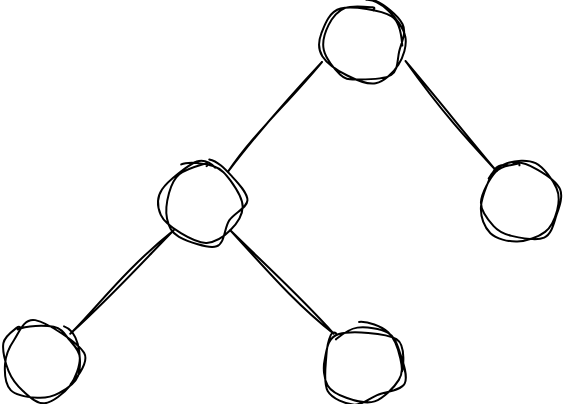 <mxfile version="24.7.5">
  <diagram name="第 1 页" id="fVqf1niUt77p_95F-bKE">
    <mxGraphModel dx="1430" dy="825" grid="1" gridSize="10" guides="1" tooltips="1" connect="1" arrows="1" fold="1" page="1" pageScale="1" pageWidth="827" pageHeight="1169" background="none" math="0" shadow="0">
      <root>
        <mxCell id="0" />
        <mxCell id="1" parent="0" />
        <mxCell id="IHJTsGdUCyMSIzHEUSwn-1" value="" style="ellipse;whiteSpace=wrap;html=1;aspect=fixed;sketch=1;curveFitting=1;jiggle=2;shadow=0;fillColor=none;" vertex="1" parent="1">
          <mxGeometry x="360" y="80" width="40" height="40" as="geometry" />
        </mxCell>
        <mxCell id="IHJTsGdUCyMSIzHEUSwn-2" value="" style="ellipse;whiteSpace=wrap;html=1;aspect=fixed;sketch=1;curveFitting=1;jiggle=2;shadow=0;fillColor=none;" vertex="1" parent="1">
          <mxGeometry x="280" y="160" width="40" height="40" as="geometry" />
        </mxCell>
        <mxCell id="IHJTsGdUCyMSIzHEUSwn-3" value="" style="ellipse;whiteSpace=wrap;html=1;aspect=fixed;sketch=1;curveFitting=1;jiggle=2;shadow=0;fillColor=none;" vertex="1" parent="1">
          <mxGeometry x="440" y="160" width="40" height="40" as="geometry" />
        </mxCell>
        <mxCell id="IHJTsGdUCyMSIzHEUSwn-4" value="" style="ellipse;whiteSpace=wrap;html=1;aspect=fixed;sketch=1;curveFitting=1;jiggle=2;shadow=0;fillColor=none;" vertex="1" parent="1">
          <mxGeometry x="200" y="240" width="40" height="40" as="geometry" />
        </mxCell>
        <mxCell id="IHJTsGdUCyMSIzHEUSwn-5" value="" style="ellipse;whiteSpace=wrap;html=1;aspect=fixed;sketch=1;curveFitting=1;jiggle=2;shadow=0;fillColor=none;" vertex="1" parent="1">
          <mxGeometry x="360" y="240" width="40" height="40" as="geometry" />
        </mxCell>
        <mxCell id="IHJTsGdUCyMSIzHEUSwn-6" value="" style="endArrow=none;html=1;rounded=0;entryX=0;entryY=0.75;entryDx=0;entryDy=0;entryPerimeter=0;sketch=1;curveFitting=1;jiggle=2;" edge="1" parent="1" source="IHJTsGdUCyMSIzHEUSwn-2" target="IHJTsGdUCyMSIzHEUSwn-1">
          <mxGeometry width="50" height="50" relative="1" as="geometry">
            <mxPoint x="320" y="400" as="sourcePoint" />
            <mxPoint x="370" y="350" as="targetPoint" />
          </mxGeometry>
        </mxCell>
        <mxCell id="IHJTsGdUCyMSIzHEUSwn-7" value="" style="endArrow=none;html=1;rounded=0;entryX=0;entryY=1;entryDx=0;entryDy=0;exitX=1;exitY=0;exitDx=0;exitDy=0;sketch=1;curveFitting=1;jiggle=2;" edge="1" parent="1" source="IHJTsGdUCyMSIzHEUSwn-4" target="IHJTsGdUCyMSIzHEUSwn-2">
          <mxGeometry width="50" height="50" relative="1" as="geometry">
            <mxPoint x="320" y="400" as="sourcePoint" />
            <mxPoint x="370" y="350" as="targetPoint" />
          </mxGeometry>
        </mxCell>
        <mxCell id="IHJTsGdUCyMSIzHEUSwn-8" value="" style="endArrow=none;html=1;rounded=0;entryX=1.043;entryY=0.737;entryDx=0;entryDy=0;sketch=1;curveFitting=1;jiggle=2;entryPerimeter=0;" edge="1" parent="1" source="IHJTsGdUCyMSIzHEUSwn-3" target="IHJTsGdUCyMSIzHEUSwn-1">
          <mxGeometry width="50" height="50" relative="1" as="geometry">
            <mxPoint x="244" y="256" as="sourcePoint" />
            <mxPoint x="296" y="204" as="targetPoint" />
          </mxGeometry>
        </mxCell>
        <mxCell id="IHJTsGdUCyMSIzHEUSwn-9" value="" style="endArrow=none;html=1;rounded=0;entryX=1;entryY=1;entryDx=0;entryDy=0;sketch=1;curveFitting=1;jiggle=2;" edge="1" parent="1" source="IHJTsGdUCyMSIzHEUSwn-5" target="IHJTsGdUCyMSIzHEUSwn-2">
          <mxGeometry width="50" height="50" relative="1" as="geometry">
            <mxPoint x="254" y="266" as="sourcePoint" />
            <mxPoint x="306" y="214" as="targetPoint" />
          </mxGeometry>
        </mxCell>
      </root>
    </mxGraphModel>
  </diagram>
</mxfile>

